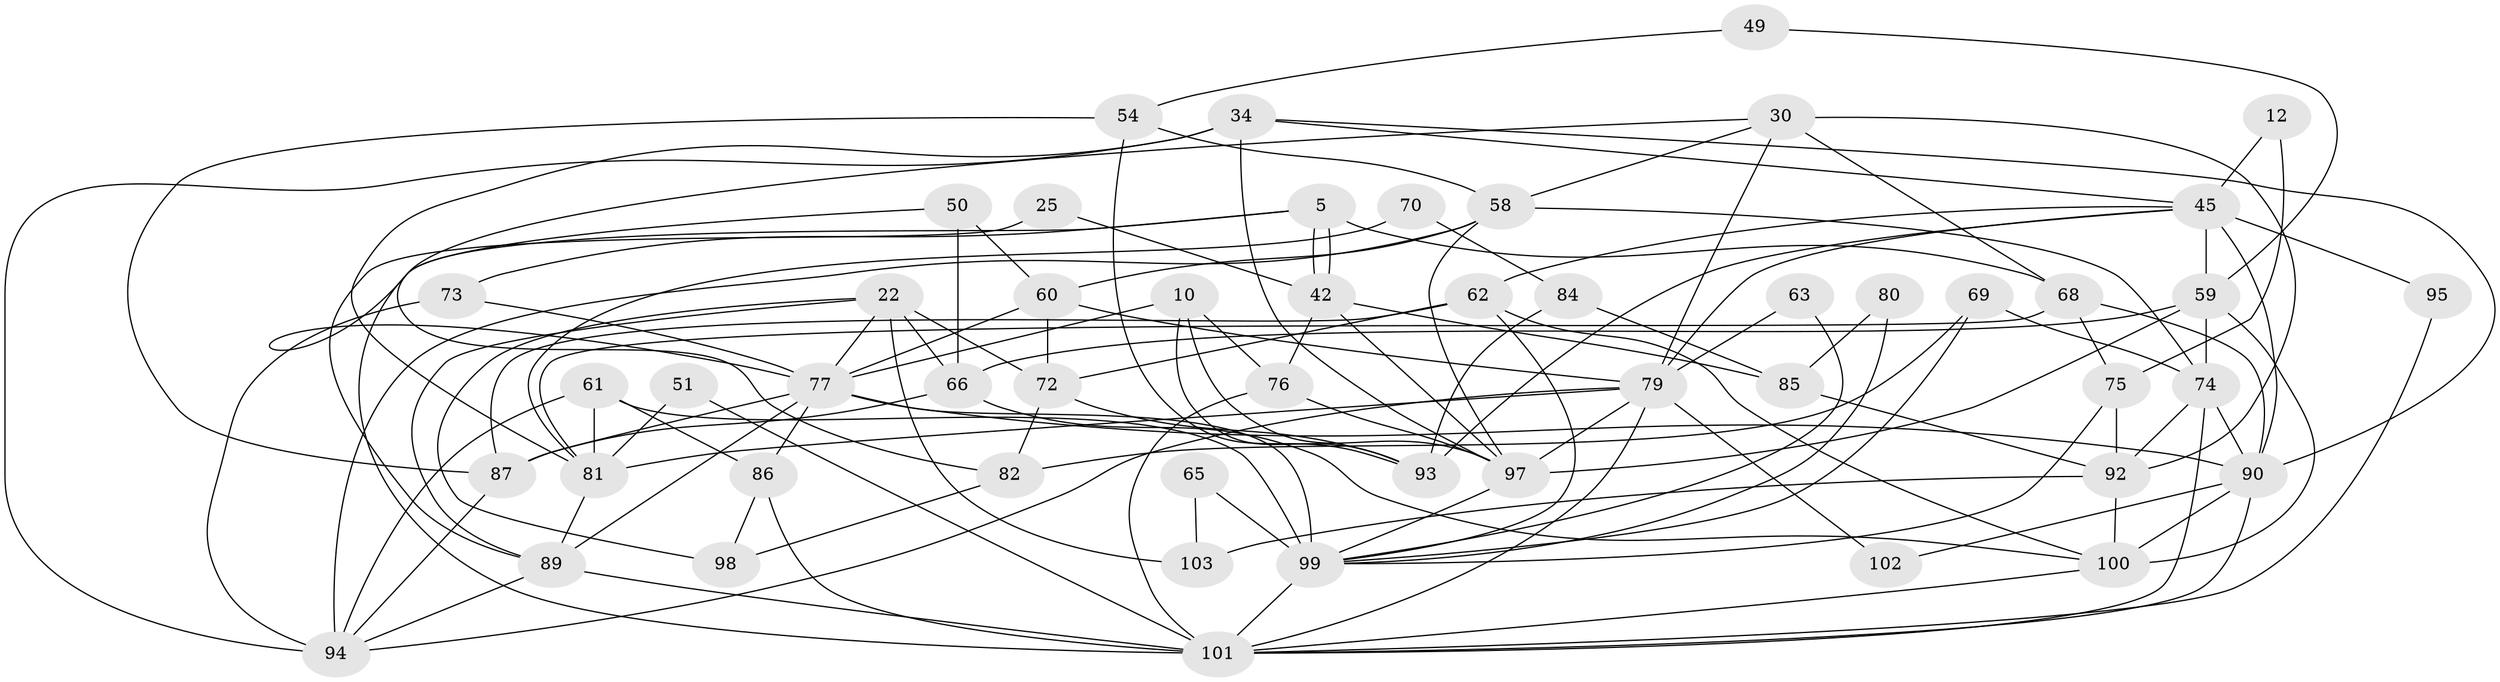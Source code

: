 // original degree distribution, {2: 0.1553398058252427, 9: 0.009708737864077669, 5: 0.24271844660194175, 4: 0.24271844660194175, 7: 0.04854368932038835, 6: 0.05825242718446602, 3: 0.24271844660194175}
// Generated by graph-tools (version 1.1) at 2025/50/03/09/25 04:50:38]
// undirected, 51 vertices, 123 edges
graph export_dot {
graph [start="1"]
  node [color=gray90,style=filled];
  5;
  10;
  12;
  22 [super="+4"];
  25;
  30;
  34 [super="+28"];
  42 [super="+26"];
  45 [super="+2"];
  49;
  50;
  51;
  54;
  58 [super="+23"];
  59 [super="+31"];
  60;
  61 [super="+11"];
  62 [super="+52"];
  63;
  65;
  66 [super="+40"];
  68 [super="+1+41"];
  69;
  70;
  72 [super="+57"];
  73 [super="+15"];
  74 [super="+19"];
  75;
  76 [super="+56"];
  77 [super="+48+55"];
  79 [super="+38+36+21"];
  80;
  81 [super="+7+78+44"];
  82 [super="+64"];
  84;
  85;
  86;
  87 [super="+16"];
  89 [super="+88"];
  90 [super="+14"];
  92 [super="+20"];
  93;
  94 [super="+91"];
  95;
  97 [super="+46+8+83"];
  98;
  99 [super="+24+96"];
  100 [super="+33"];
  101 [super="+3+29+47+71"];
  102;
  103;
  5 -- 42 [weight=2];
  5 -- 42;
  5 -- 68;
  5 -- 73 [weight=2];
  5 -- 101;
  10 -- 76 [weight=2];
  10 -- 77 [weight=2];
  10 -- 93;
  10 -- 97;
  12 -- 75;
  12 -- 45;
  22 -- 66 [weight=2];
  22 -- 103;
  22 -- 98;
  22 -- 77;
  22 -- 89;
  22 -- 72;
  25 -- 42 [weight=2];
  25 -- 89;
  30 -- 92 [weight=2];
  30 -- 58;
  30 -- 68;
  30 -- 77;
  30 -- 79;
  34 -- 94 [weight=2];
  34 -- 97;
  34 -- 90;
  34 -- 81 [weight=2];
  34 -- 45 [weight=2];
  42 -- 85;
  42 -- 76;
  42 -- 97;
  45 -- 93;
  45 -- 95 [weight=2];
  45 -- 90 [weight=2];
  45 -- 59 [weight=2];
  45 -- 79 [weight=2];
  45 -- 62;
  49 -- 54;
  49 -- 59;
  50 -- 60;
  50 -- 66;
  50 -- 82;
  51 -- 101;
  51 -- 81;
  54 -- 93;
  54 -- 58;
  54 -- 87;
  58 -- 60;
  58 -- 74;
  58 -- 97;
  58 -- 94;
  59 -- 100;
  59 -- 66;
  59 -- 97;
  59 -- 74;
  60 -- 72;
  60 -- 79;
  60 -- 77;
  61 -- 99 [weight=2];
  61 -- 86;
  61 -- 81 [weight=3];
  61 -- 94;
  62 -- 100;
  62 -- 87;
  62 -- 99;
  62 -- 72;
  63 -- 99;
  63 -- 79;
  65 -- 103;
  65 -- 99;
  66 -- 87 [weight=2];
  66 -- 100;
  68 -- 75;
  68 -- 81;
  68 -- 90;
  69 -- 74;
  69 -- 82 [weight=2];
  69 -- 99;
  70 -- 84;
  70 -- 81;
  72 -- 93;
  72 -- 82;
  73 -- 94;
  73 -- 77;
  74 -- 92;
  74 -- 101;
  74 -- 90;
  75 -- 92;
  75 -- 99;
  76 -- 97 [weight=2];
  76 -- 101 [weight=2];
  77 -- 89;
  77 -- 90;
  77 -- 99 [weight=2];
  77 -- 86;
  77 -- 87;
  79 -- 81 [weight=2];
  79 -- 97 [weight=2];
  79 -- 101;
  79 -- 102;
  79 -- 94;
  80 -- 85;
  80 -- 99;
  81 -- 89;
  82 -- 98;
  84 -- 85;
  84 -- 93;
  85 -- 92;
  86 -- 98;
  86 -- 101;
  87 -- 94;
  89 -- 101 [weight=2];
  89 -- 94 [weight=2];
  90 -- 100 [weight=2];
  90 -- 102;
  90 -- 101;
  92 -- 100;
  92 -- 103;
  95 -- 101;
  97 -- 99;
  99 -- 101 [weight=2];
  100 -- 101;
}
